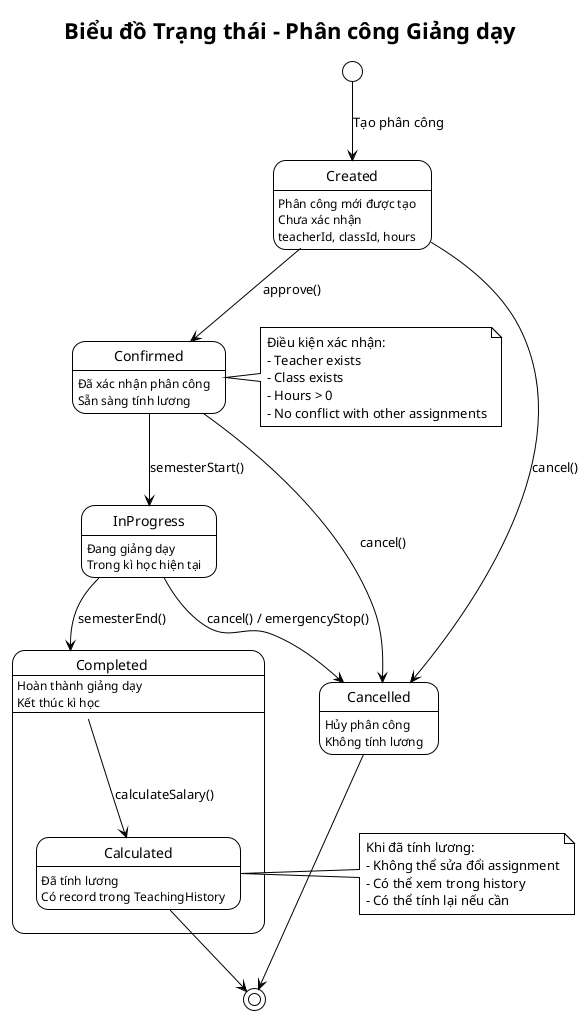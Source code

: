 @startuml State_Diagram_Assignment
!theme plain

title Biểu đồ Trạng thái - Phân công Giảng dạy

[*] --> Created : Tạo phân công

state Created {
  Created : Phân công mới được tạo
  Created : Chưa xác nhận
  Created : teacherId, classId, hours
}

state Confirmed {
  Confirmed : Đã xác nhận phân công
  Confirmed : Sẵn sàng tính lương
}

state InProgress {
  InProgress : Đang giảng dạy
  InProgress : Trong kì học hiện tại
}

state Completed {
  Completed : Hoàn thành giảng dạy
  Completed : Kết thúc kì học
  
  state Calculated {
    Calculated : Đã tính lương
    Calculated : Có record trong TeachingHistory
  }
}

state Cancelled {
  Cancelled : Hủy phân công
  Cancelled : Không tính lương
}

Created --> Confirmed : approve()
Created --> Cancelled : cancel()

Confirmed --> InProgress : semesterStart()
Confirmed --> Cancelled : cancel()

InProgress --> Completed : semesterEnd()
InProgress --> Cancelled : cancel() / emergencyStop()

Completed --> Calculated : calculateSalary()

Cancelled --> [*]
Calculated --> [*]

note right of Confirmed
  Điều kiện xác nhận:
  - Teacher exists
  - Class exists  
  - Hours > 0
  - No conflict with other assignments
end note

note right of Calculated
  Khi đã tính lương:
  - Không thể sửa đổi assignment
  - Có thể xem trong history
  - Có thể tính lại nếu cần
end note

@enduml